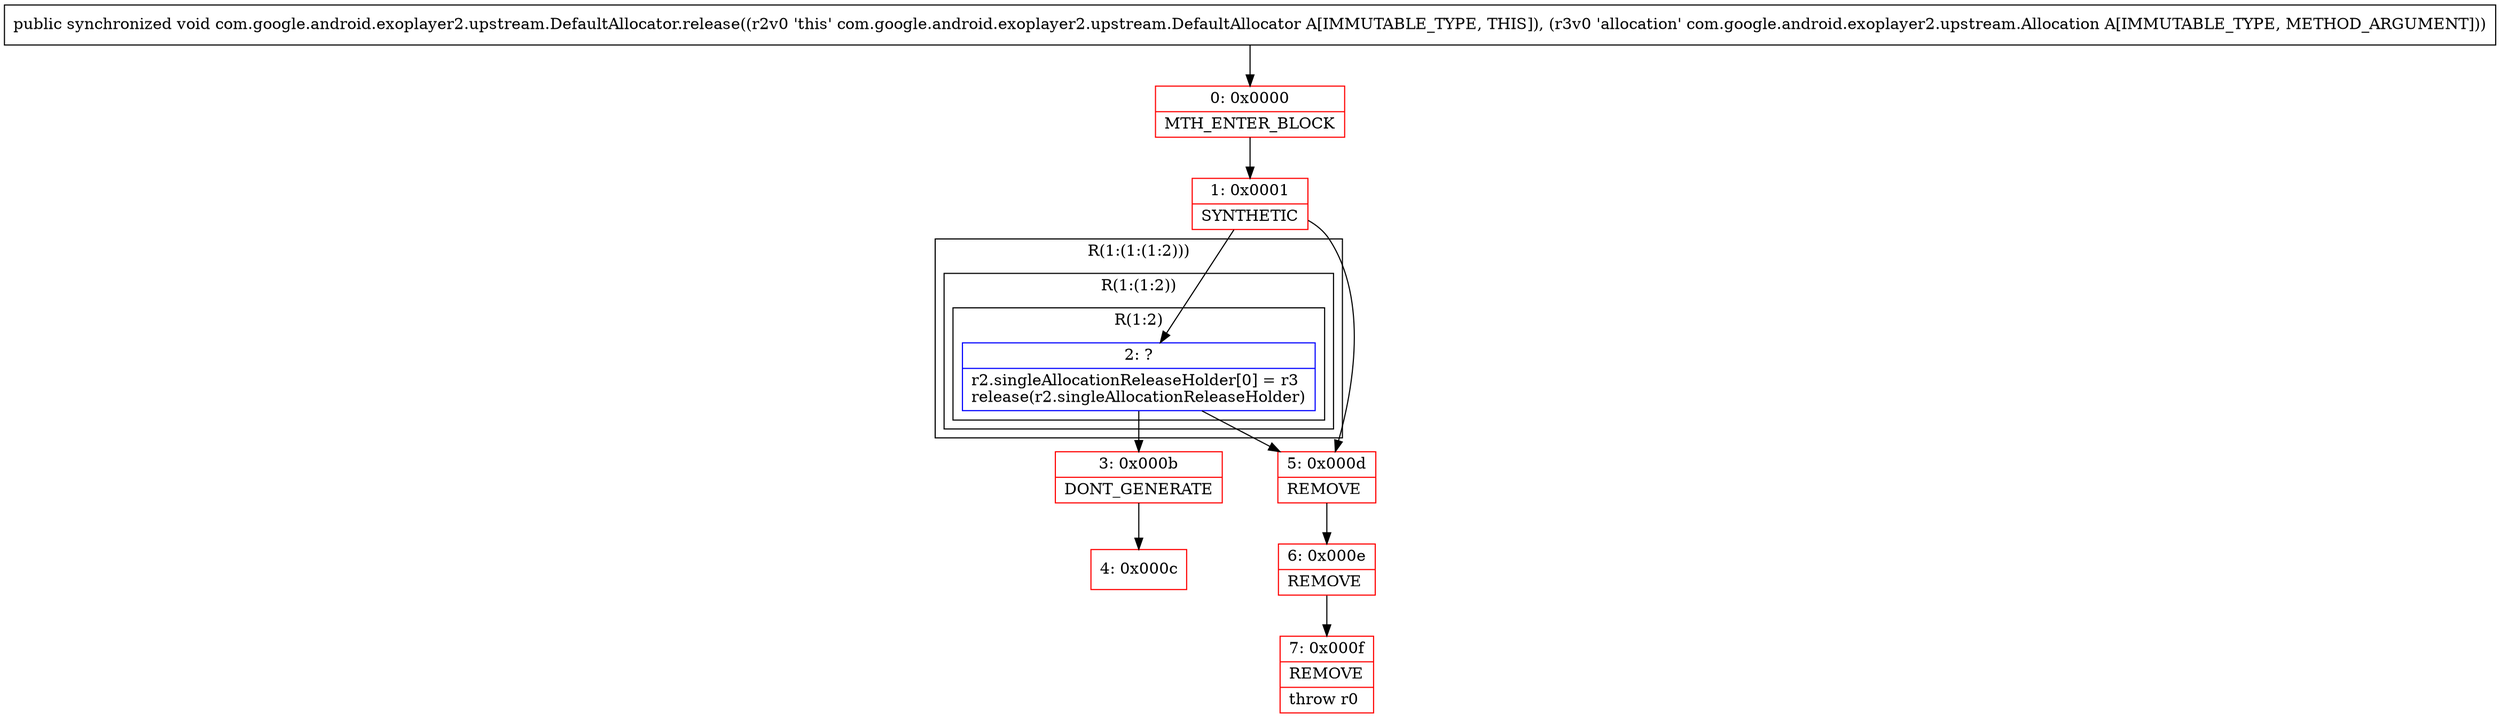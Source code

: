 digraph "CFG forcom.google.android.exoplayer2.upstream.DefaultAllocator.release(Lcom\/google\/android\/exoplayer2\/upstream\/Allocation;)V" {
subgraph cluster_Region_989759052 {
label = "R(1:(1:(1:2)))";
node [shape=record,color=blue];
subgraph cluster_Region_697265003 {
label = "R(1:(1:2))";
node [shape=record,color=blue];
subgraph cluster_Region_2077693615 {
label = "R(1:2)";
node [shape=record,color=blue];
Node_2 [shape=record,label="{2\:\ ?|r2.singleAllocationReleaseHolder[0] = r3\lrelease(r2.singleAllocationReleaseHolder)\l}"];
}
}
}
Node_0 [shape=record,color=red,label="{0\:\ 0x0000|MTH_ENTER_BLOCK\l}"];
Node_1 [shape=record,color=red,label="{1\:\ 0x0001|SYNTHETIC\l}"];
Node_3 [shape=record,color=red,label="{3\:\ 0x000b|DONT_GENERATE\l}"];
Node_4 [shape=record,color=red,label="{4\:\ 0x000c}"];
Node_5 [shape=record,color=red,label="{5\:\ 0x000d|REMOVE\l}"];
Node_6 [shape=record,color=red,label="{6\:\ 0x000e|REMOVE\l}"];
Node_7 [shape=record,color=red,label="{7\:\ 0x000f|REMOVE\l|throw r0\l}"];
MethodNode[shape=record,label="{public synchronized void com.google.android.exoplayer2.upstream.DefaultAllocator.release((r2v0 'this' com.google.android.exoplayer2.upstream.DefaultAllocator A[IMMUTABLE_TYPE, THIS]), (r3v0 'allocation' com.google.android.exoplayer2.upstream.Allocation A[IMMUTABLE_TYPE, METHOD_ARGUMENT])) }"];
MethodNode -> Node_0;
Node_2 -> Node_3;
Node_2 -> Node_5;
Node_0 -> Node_1;
Node_1 -> Node_2;
Node_1 -> Node_5;
Node_3 -> Node_4;
Node_5 -> Node_6;
Node_6 -> Node_7;
}

